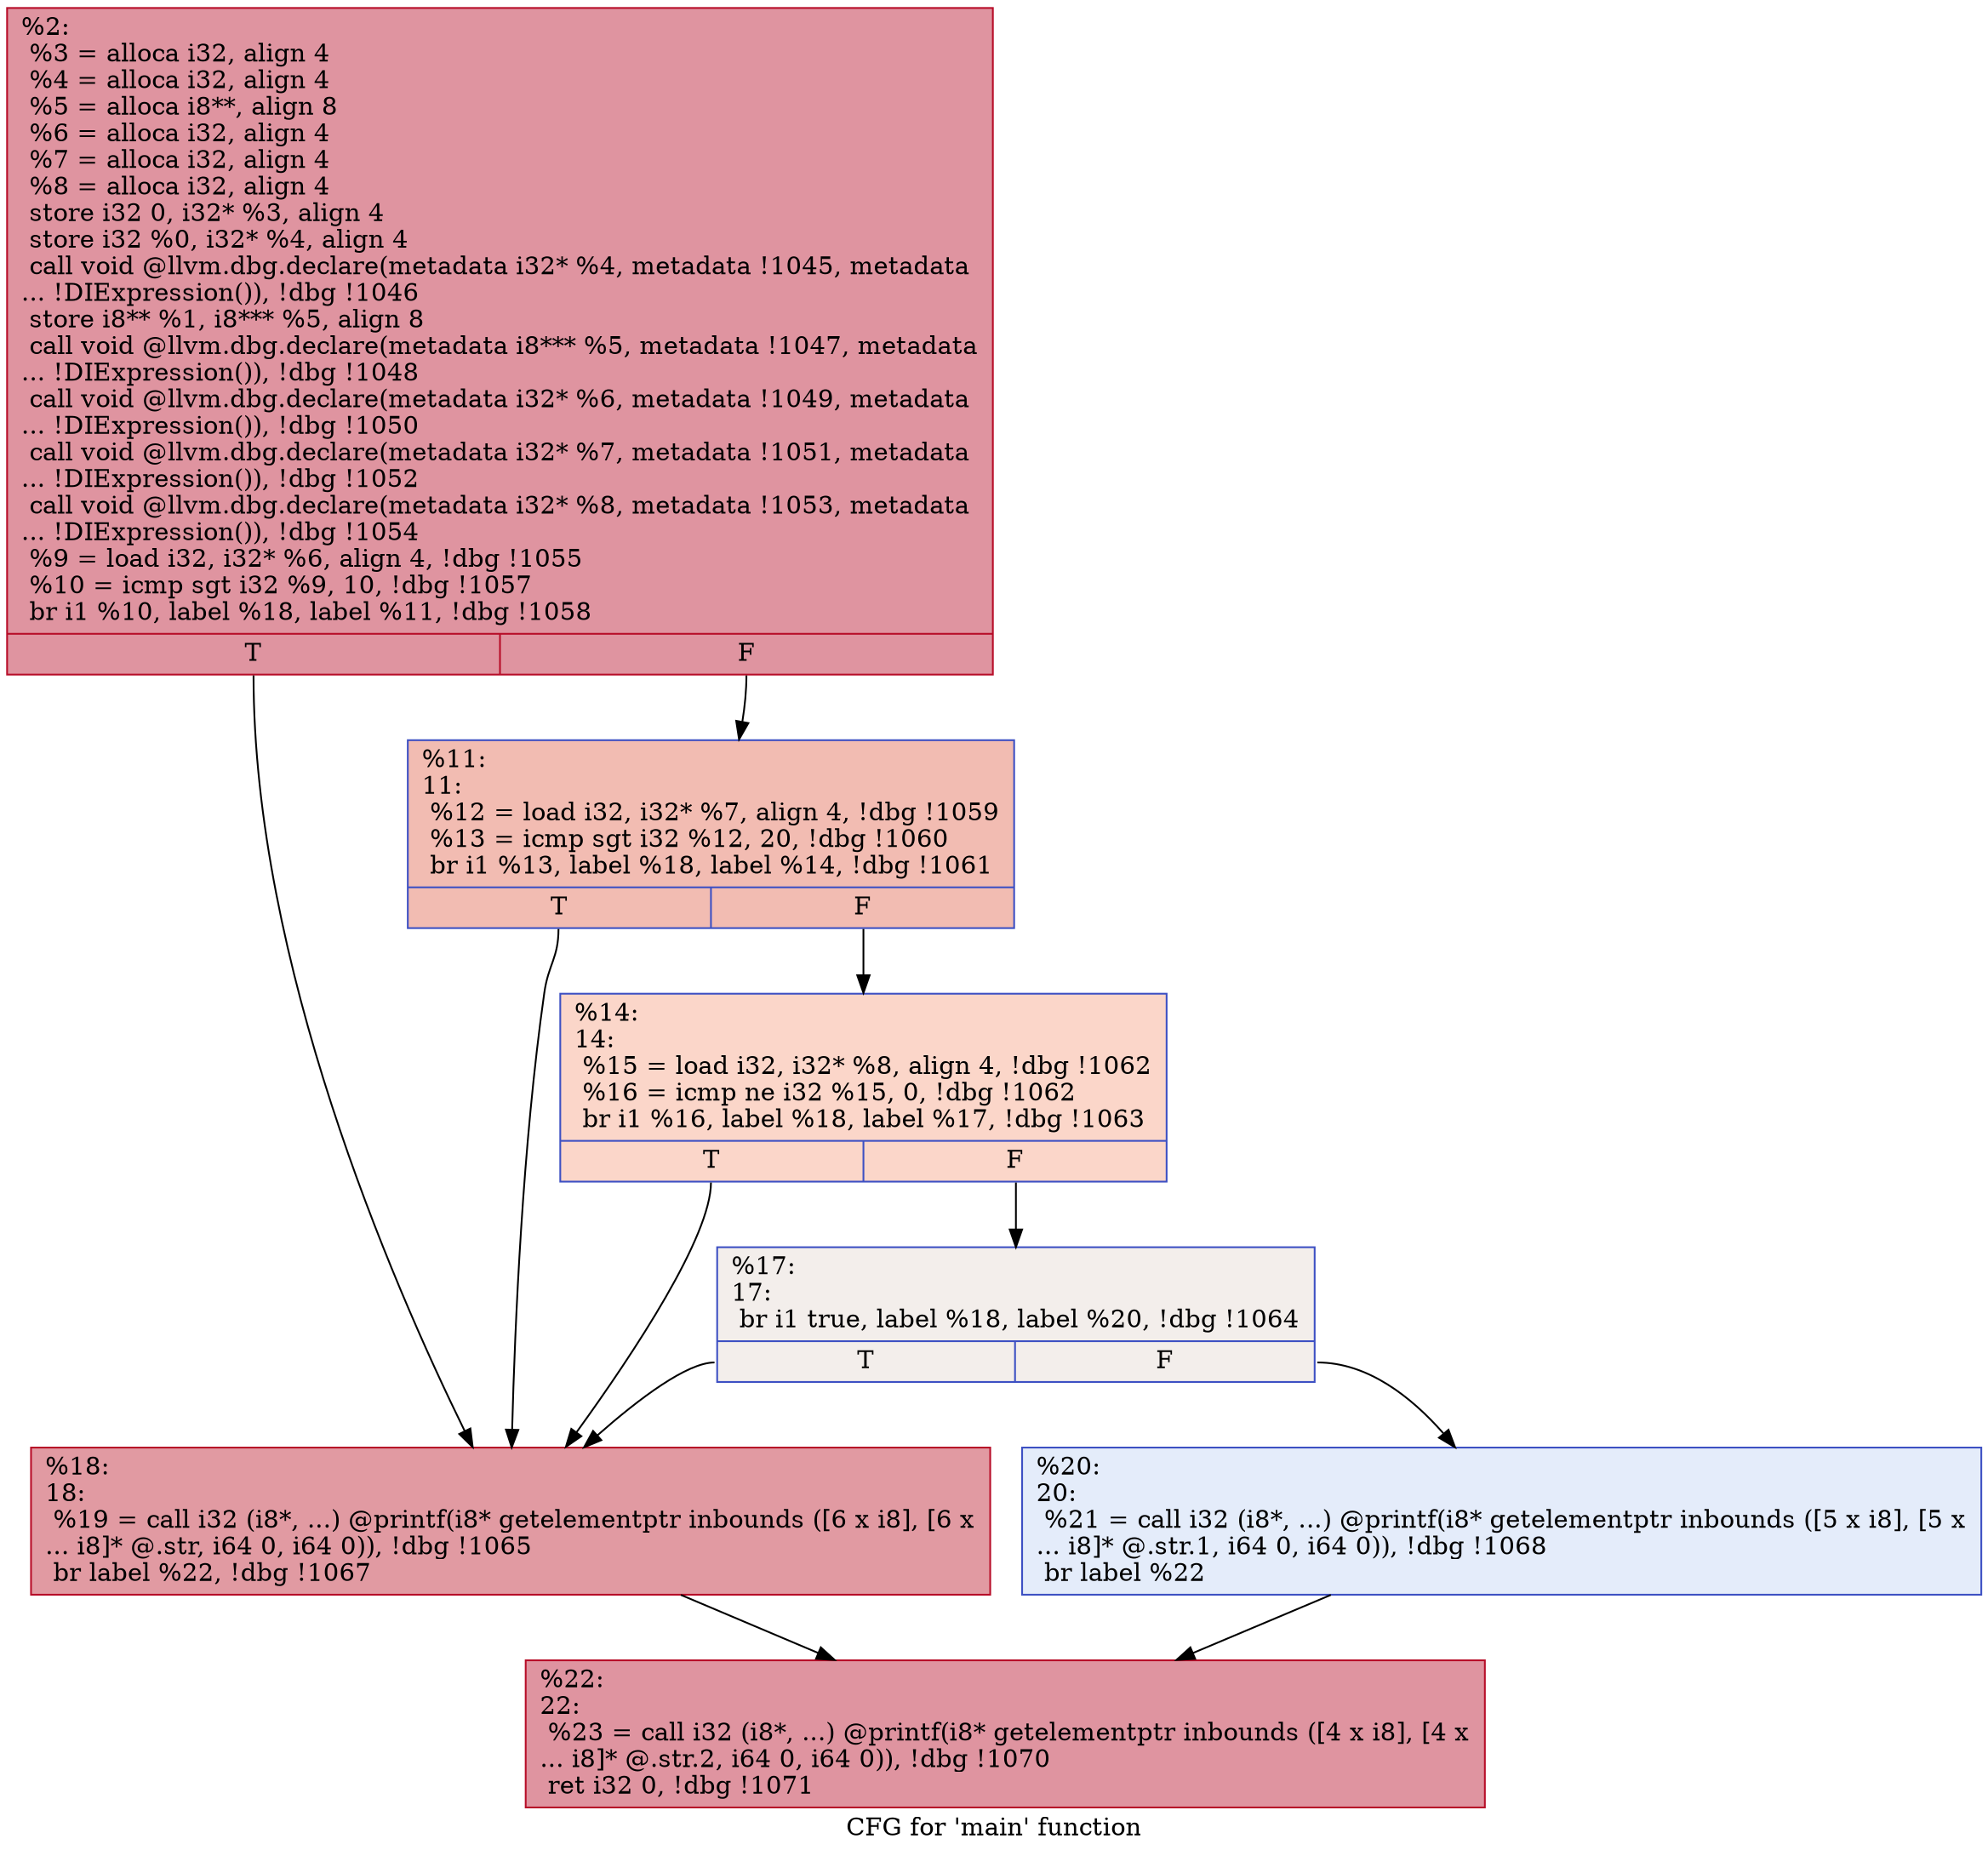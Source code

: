 digraph "CFG for 'main' function" {
	label="CFG for 'main' function";

	Node0x555555643980 [shape=record,color="#b70d28ff", style=filled, fillcolor="#b70d2870",label="{%2:\l  %3 = alloca i32, align 4\l  %4 = alloca i32, align 4\l  %5 = alloca i8**, align 8\l  %6 = alloca i32, align 4\l  %7 = alloca i32, align 4\l  %8 = alloca i32, align 4\l  store i32 0, i32* %3, align 4\l  store i32 %0, i32* %4, align 4\l  call void @llvm.dbg.declare(metadata i32* %4, metadata !1045, metadata\l... !DIExpression()), !dbg !1046\l  store i8** %1, i8*** %5, align 8\l  call void @llvm.dbg.declare(metadata i8*** %5, metadata !1047, metadata\l... !DIExpression()), !dbg !1048\l  call void @llvm.dbg.declare(metadata i32* %6, metadata !1049, metadata\l... !DIExpression()), !dbg !1050\l  call void @llvm.dbg.declare(metadata i32* %7, metadata !1051, metadata\l... !DIExpression()), !dbg !1052\l  call void @llvm.dbg.declare(metadata i32* %8, metadata !1053, metadata\l... !DIExpression()), !dbg !1054\l  %9 = load i32, i32* %6, align 4, !dbg !1055\l  %10 = icmp sgt i32 %9, 10, !dbg !1057\l  br i1 %10, label %18, label %11, !dbg !1058\l|{<s0>T|<s1>F}}"];
	Node0x555555643980:s0 -> Node0x555555643b60;
	Node0x555555643980:s1 -> Node0x555555643a70;
	Node0x555555643a70 [shape=record,color="#3d50c3ff", style=filled, fillcolor="#e1675170",label="{%11:\l11:                                               \l  %12 = load i32, i32* %7, align 4, !dbg !1059\l  %13 = icmp sgt i32 %12, 20, !dbg !1060\l  br i1 %13, label %18, label %14, !dbg !1061\l|{<s0>T|<s1>F}}"];
	Node0x555555643a70:s0 -> Node0x555555643b60;
	Node0x555555643a70:s1 -> Node0x555555643ac0;
	Node0x555555643ac0 [shape=record,color="#3d50c3ff", style=filled, fillcolor="#f6a38570",label="{%14:\l14:                                               \l  %15 = load i32, i32* %8, align 4, !dbg !1062\l  %16 = icmp ne i32 %15, 0, !dbg !1062\l  br i1 %16, label %18, label %17, !dbg !1063\l|{<s0>T|<s1>F}}"];
	Node0x555555643ac0:s0 -> Node0x555555643b60;
	Node0x555555643ac0:s1 -> Node0x555555643b10;
	Node0x555555643b10 [shape=record,color="#3d50c3ff", style=filled, fillcolor="#e5d8d170",label="{%17:\l17:                                               \l  br i1 true, label %18, label %20, !dbg !1064\l|{<s0>T|<s1>F}}"];
	Node0x555555643b10:s0 -> Node0x555555643b60;
	Node0x555555643b10:s1 -> Node0x555555643bb0;
	Node0x555555643b60 [shape=record,color="#b70d28ff", style=filled, fillcolor="#bb1b2c70",label="{%18:\l18:                                               \l  %19 = call i32 (i8*, ...) @printf(i8* getelementptr inbounds ([6 x i8], [6 x\l... i8]* @.str, i64 0, i64 0)), !dbg !1065\l  br label %22, !dbg !1067\l}"];
	Node0x555555643b60 -> Node0x555555643c00;
	Node0x555555643bb0 [shape=record,color="#3d50c3ff", style=filled, fillcolor="#c1d4f470",label="{%20:\l20:                                               \l  %21 = call i32 (i8*, ...) @printf(i8* getelementptr inbounds ([5 x i8], [5 x\l... i8]* @.str.1, i64 0, i64 0)), !dbg !1068\l  br label %22\l}"];
	Node0x555555643bb0 -> Node0x555555643c00;
	Node0x555555643c00 [shape=record,color="#b70d28ff", style=filled, fillcolor="#b70d2870",label="{%22:\l22:                                               \l  %23 = call i32 (i8*, ...) @printf(i8* getelementptr inbounds ([4 x i8], [4 x\l... i8]* @.str.2, i64 0, i64 0)), !dbg !1070\l  ret i32 0, !dbg !1071\l}"];
}
